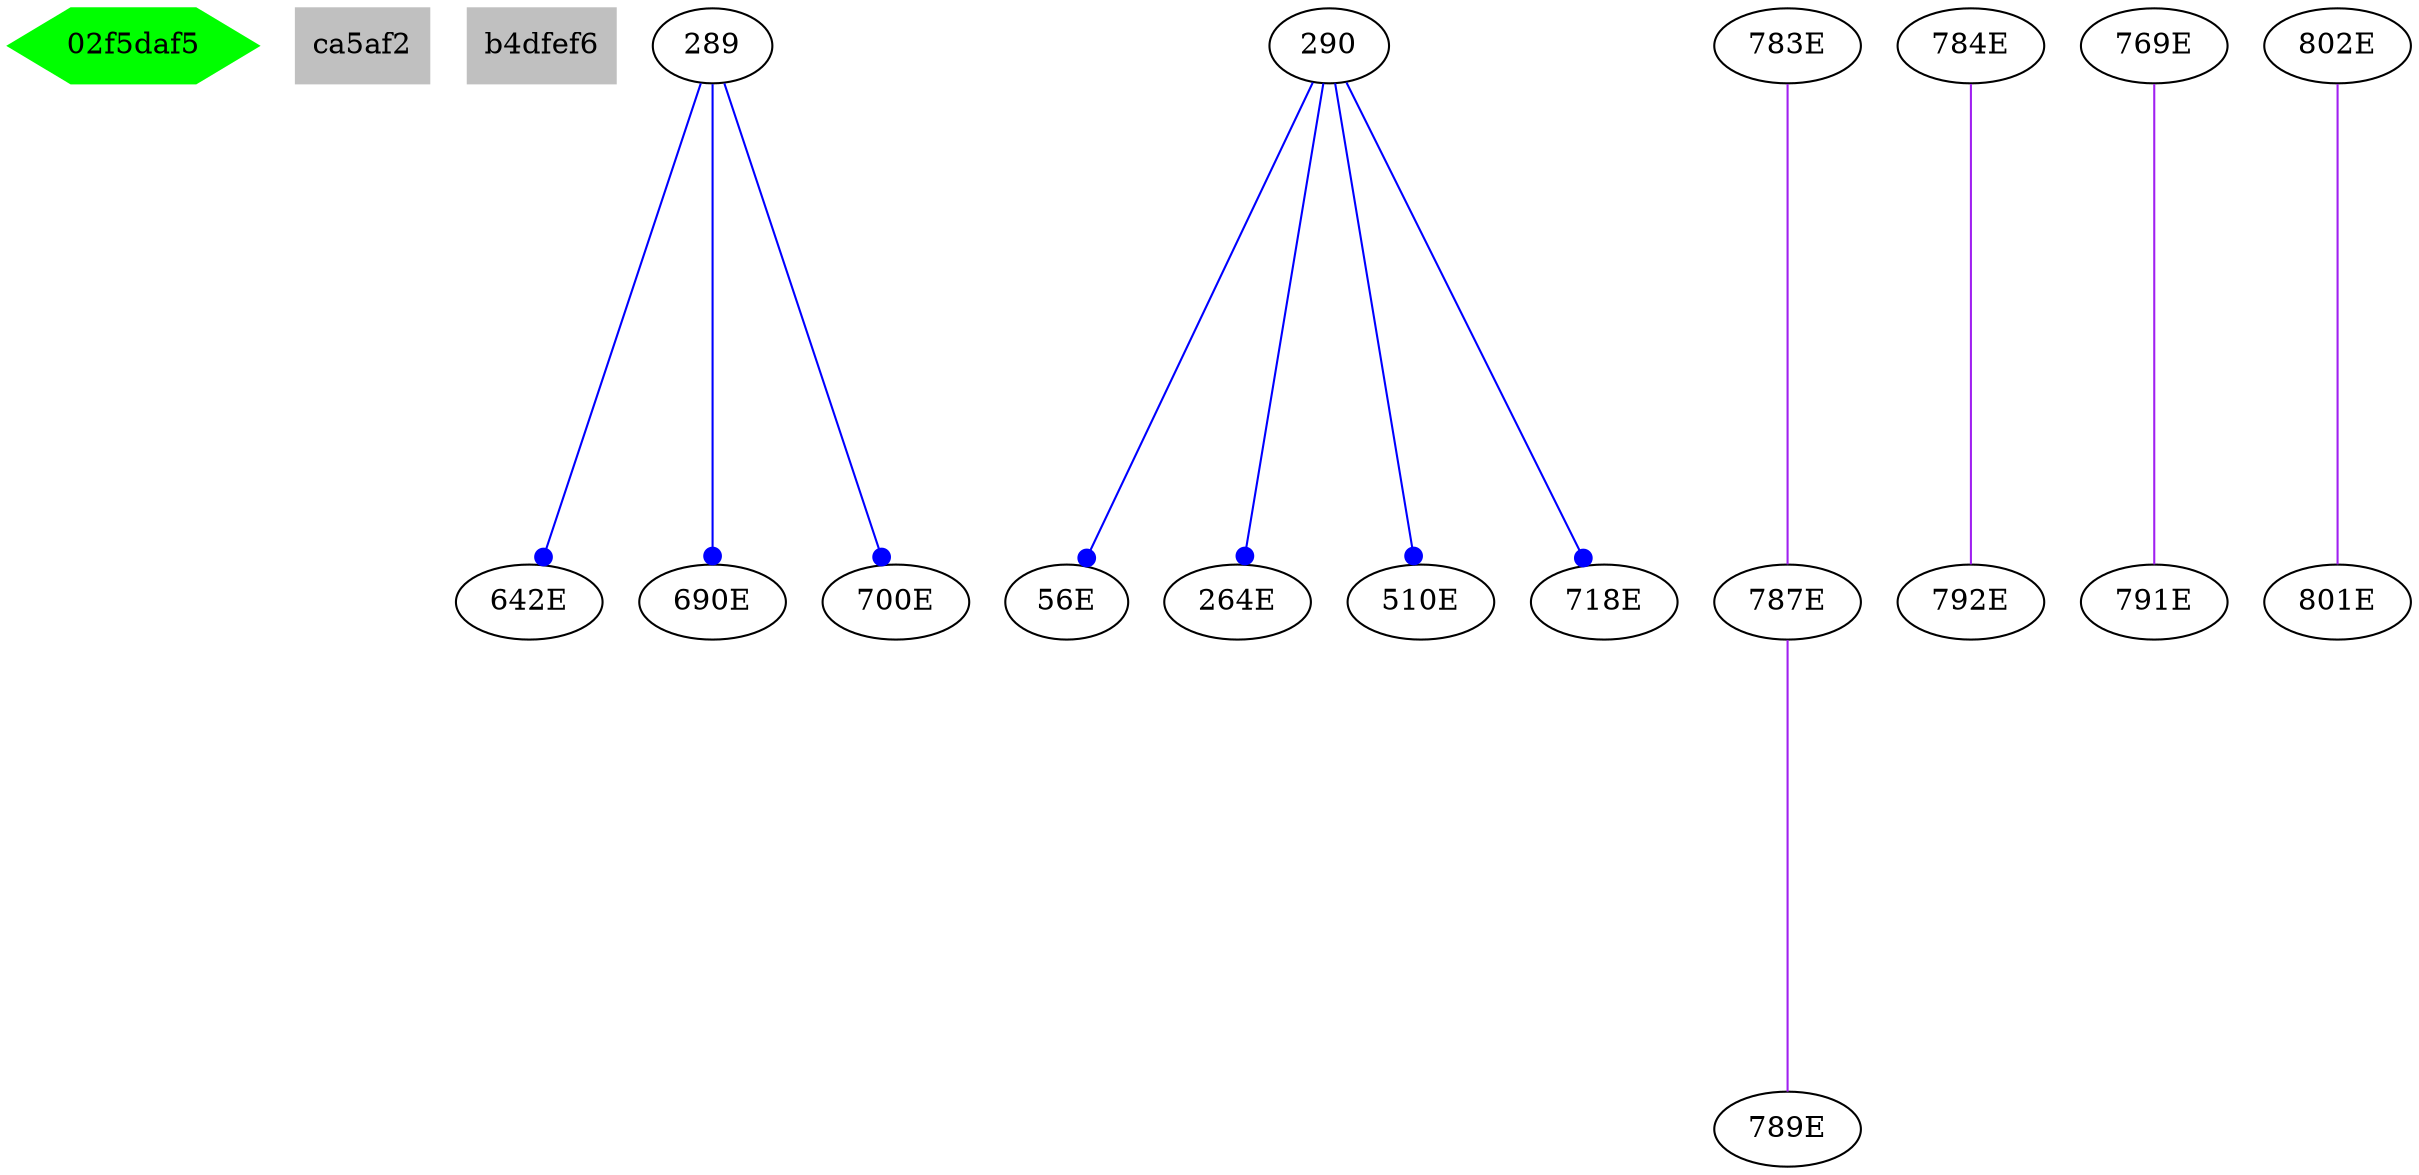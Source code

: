 digraph G {
    ranksep=3;
    ratio=auto;
    "1"    [ label="02f5daf5",shape="hexagon",style="filled",color="green" ];
    "189E" [ label="ca5af2",  shape="box",    style="filled",color="grey" ];
    "790E" [ label="b4dfef6", shape="box",    style="filled",color="grey" ];

    "289" -> "642E" [ label=" ",color="blue",arrowhead="dot" ];
    "289" -> "690E" [ label=" ",color="blue",arrowhead="dot" ];
    "289" -> "700E" [ label=" ",color="blue",arrowhead="dot" ];
    "290" -> "56E" [ label=" ",color="blue",arrowhead="dot" ];
    "290" -> "264E" [ label=" ",color="blue",arrowhead="dot" ];
    "290" -> "510E" [ label=" ",color="blue",arrowhead="dot" ];
    "290" -> "718E" [ label=" ",color="blue",arrowhead="dot" ];

    "783E" -> "787E" [ color="purple",arrowhead="none" ];
    "784E" -> "792E" [ color="purple",arrowhead="none" ];
    "787E" -> "789E" [ color="purple",arrowhead="none" ];
    "769E" -> "791E" [ color="purple",arrowhead="none" ];
    "802E" -> "801E" [ color="purple",arrowhead="none" ];
}